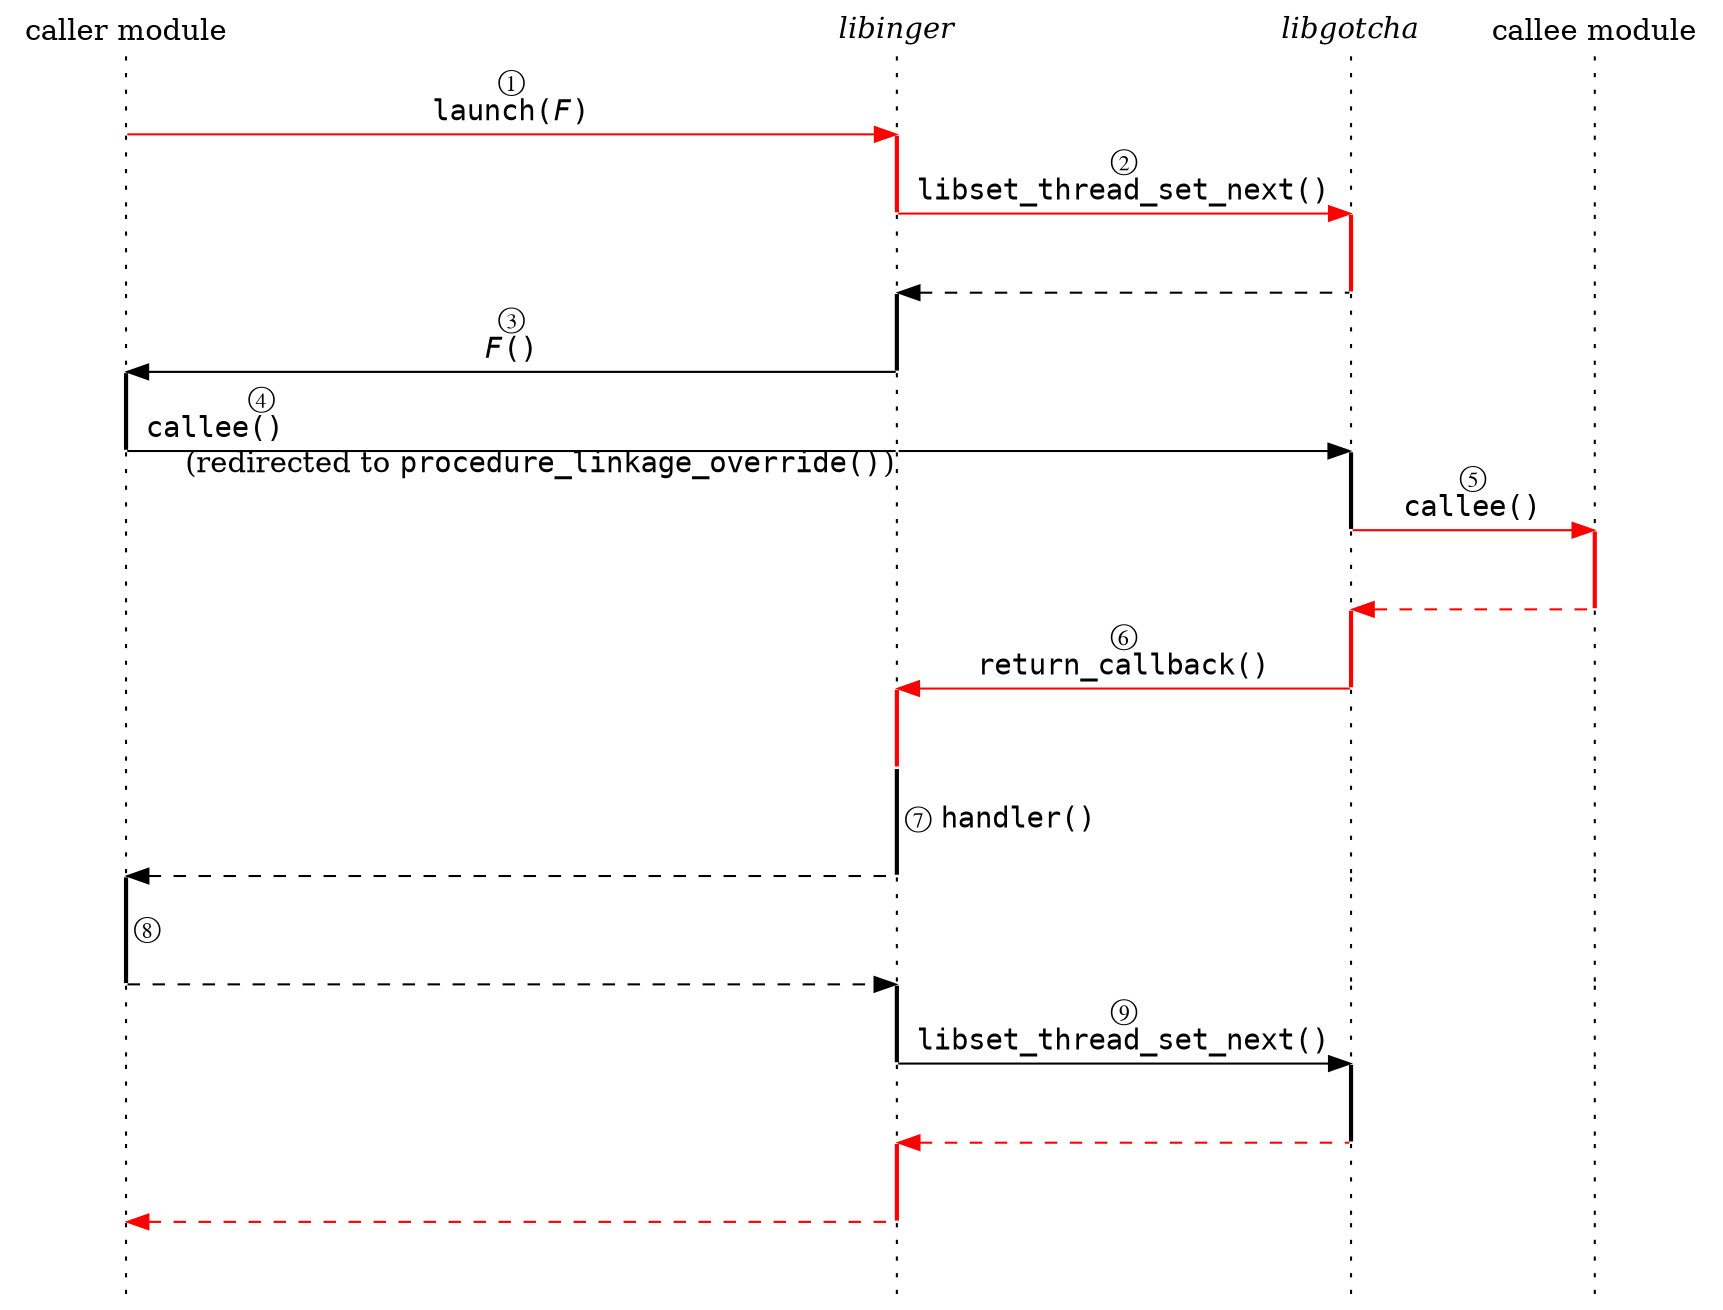 strict digraph {
	edge [arrowhead=none];
	node [shape=none, width=0, height=0, label=""];

	caller [label="caller module"];
	control [label=<<i>libinger</i>>];
	gotcha [label=<<i>libgotcha</i>>];
	callee [label="callee module"];

	{
		// This weight must be at least the number of horizontal arrows.
		edge [style=dotted, weight=5];

		caller -> callerA -> callerB -> callerC -> callerD;
		callerD -> callerE [style=solid, penwidth=2];
		callerE -> callerF -> callerG -> callerH -> callerI -> caller_handler;
		caller_handler -> callerJ [label=" ⑧", style=solid, penwidth=2];
		callerJ -> callerK -> callerL -> callerM -> callerN;

		control -> controlA;
		controlA -> controlB [style=solid, penwidth=2, color=red];
		controlB -> controlC;
		controlC -> controlD [style=solid, penwidth=2];
		controlD -> controlE -> controlF -> controlG -> controlH
		controlH -> controlI [style=solid, penwidth=2, color=red];
		controlI -> control_handler [label=< ⑦ <font face="monospace">handler()</font>>, style=solid, penwidth=2];
		control_handler -> controlJ;
		controlJ -> controlK [style=solid, penwidth=2];
		controlK -> controlL;
		controlL -> controlM [style=solid, penwidth=2, color=red];
		controlM -> controlN;

		gotcha -> gotchaA -> gotchaB;
		gotchaB -> gotchaC [style=solid, penwidth=2, color=red];
		gotchaC -> gotchaD -> gotchaE;
		gotchaE -> gotchaF [style=solid, penwidth=2];
		gotchaF -> gotchaG;
		gotchaG -> gotchaH [style=solid, penwidth=2, color=red];
		gotchaH -> gotchaI -> gotcha_handler -> gotchaJ -> gotchaK;
		gotchaK -> gotchaL [style=solid, penwidth=2];
		gotchaL -> gotchaM -> gotchaN;

		callee -> calleeA -> calleeB -> calleeC -> calleeD -> calleeE -> calleeF;
		calleeF -> calleeG [style=solid, penwidth=2, color=red];
		calleeG -> calleeH -> calleeI -> callee_handler -> calleeJ -> calleeK -> calleeL -> calleeM -> calleeN;
	}

	{
		rank=same;
		callerA -> controlA [label=<①<br/><font face="monospace">launch(<i>F</i>)</font>>, arrowhead=normal, color=red];
	}

	{
		rank=same;
		controlB -> gotchaB [label=<②<br/><font face="monospace">libset_thread_set_next()</font>>, arrowhead=normal, color=red];
	}

	{
		rank=same;
		controlC -> gotchaC [style=dashed, arrowhead=normal, dir=back];
	}

	{
		rank=same;
		callerD -> controlD [label=<③<br/><font face="monospace"><i>F</i>()</font>>, arrowhead=normal, dir=back];
	}

	{
		rank=same;
		callerE -> controlE [label=<④                                                                <br/><font face="monospace">callee()</font>                                                               >, headlabel=<(redirected to <font face="monospace">procedure_linkage_override()</font>)>];
		controlE -> gotchaE [arrowhead=normal];
	}

	{
		rank=same;
		gotchaF -> calleeF [label=<⑤<br/><font face="monospace">callee()</font>>, arrowhead=normal, color=red];
	}

	{
		rank=same;
		gotchaG -> calleeG [style=dashed, arrowhead=normal, dir=back, color=red];
	}

	{
		rank=same;
		controlH -> gotchaH [label=<⑥<br/><font face="monospace">return_callback()</font>>, arrowhead=normal, dir=back, color=red];
	}

	{
		rank=same;
		caller_handler -> control_handler [style=dashed, arrowhead=normal, dir=back];
	}

	{
		rank=same;
		callerJ -> controlJ [style=dashed, arrowhead=normal];
	}

	{
		rank=same;
		controlK -> gotchaK [label=<⑨<br/><font face="monospace">libset_thread_set_next()</font>>, arrowhead=normal];
	}

	{
		rank=same;
		controlL -> gotchaL [style=dashed, arrowhead=normal, dir=back, color=red];
	}

	{
		rank=same;
		callerM -> controlM [style=dashed, arrowhead=normal, dir=back, color=red];
	}
}
